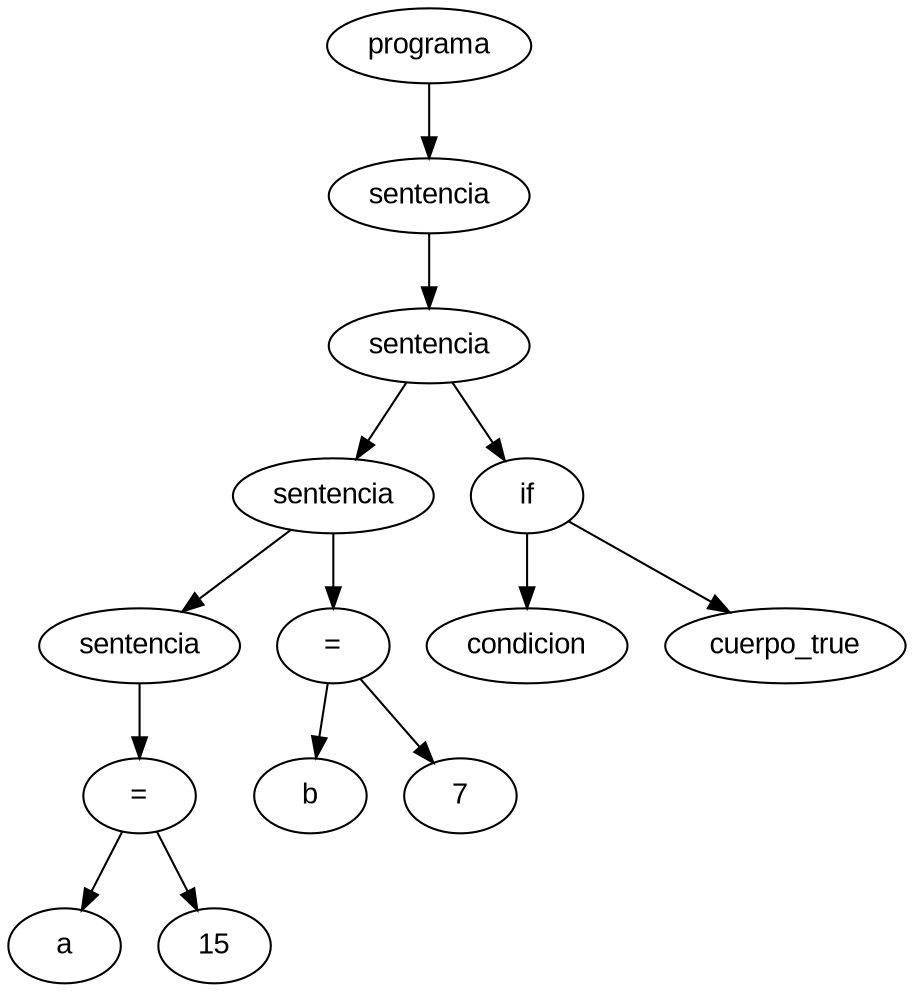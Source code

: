 digraph BST {
    node [fontname="Arial"];
id1 [label = "programa"];
id2 [label = "sentencia"];
id3 [label = "sentencia"];
id4 [label = "sentencia"];
id5 [label = "sentencia"];
id6 [label = "="];
id7 [label = "a"];
id6 -> id7 ;
id8 [label = "15"];
id6 -> id8 ;
id5 -> id6 ;
id4 -> id5 ;
id9 [label = "="];
id10 [label = "b"];
id9 -> id10 ;
id11 [label = "7"];
id9 -> id11 ;
id4 -> id9 ;
id3 -> id4 ;
id12 [label = "if"];
id13 [label = "condicion"];
id12 -> id13 ;
id14 [label = "cuerpo_true"];
id12 -> id14 ;
id3 -> id12 ;
id2 -> id3 ;
id1 -> id2 ;
}
